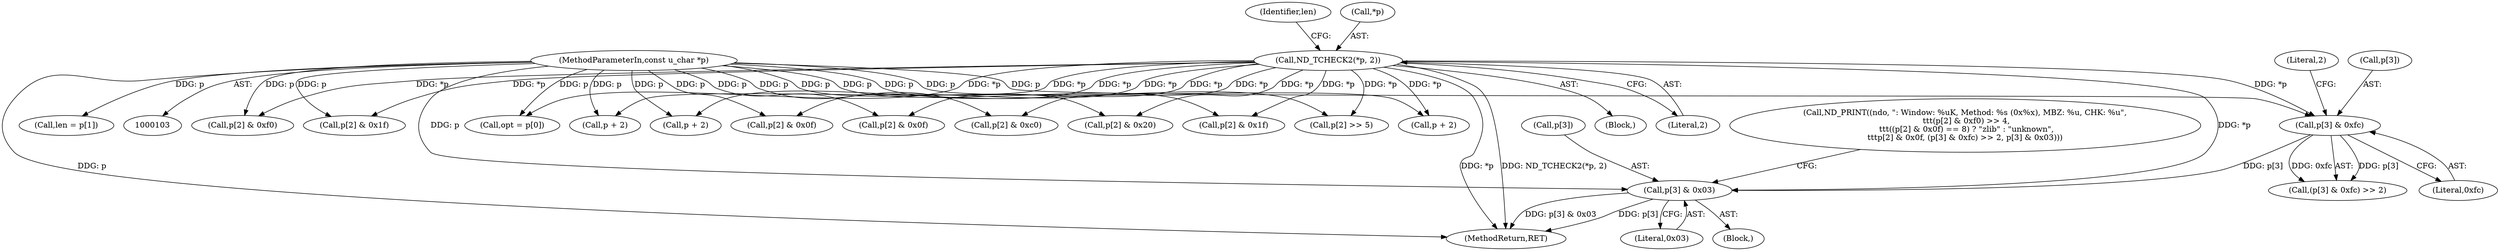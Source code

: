 digraph "0_tcpdump_7029d15f148ef24bb7c6668bc640f5470d085e5a_0@array" {
"1000313" [label="(Call,p[3] & 0x03)"];
"1000307" [label="(Call,p[3] & 0xfc)"];
"1000105" [label="(MethodParameterIn,const u_char *p)"];
"1000116" [label="(Call,ND_TCHECK2(*p, 2))"];
"1000221" [label="(Call,p + 2)"];
"1000313" [label="(Call,p[3] & 0x03)"];
"1000317" [label="(Literal,0x03)"];
"1000311" [label="(Literal,0xfc)"];
"1000291" [label="(Call,p[2] & 0x0f)"];
"1000307" [label="(Call,p[3] & 0xfc)"];
"1000240" [label="(Call,p[2] & 0x20)"];
"1000312" [label="(Literal,2)"];
"1000314" [label="(Call,p[3])"];
"1000282" [label="(Call,p[2] & 0xf0)"];
"1000201" [label="(Call,p[2] & 0x1f)"];
"1000375" [label="(MethodReturn,RET)"];
"1000116" [label="(Call,ND_TCHECK2(*p, 2))"];
"1000125" [label="(Call,opt = p[0])"];
"1000107" [label="(Block,)"];
"1000105" [label="(MethodParameterIn,const u_char *p)"];
"1000121" [label="(Identifier,len)"];
"1000120" [label="(Call,len = p[1])"];
"1000308" [label="(Call,p[3])"];
"1000186" [label="(Call,p + 2)"];
"1000117" [label="(Call,*p)"];
"1000305" [label="(Block,)"];
"1000306" [label="(Call,(p[3] & 0xfc) >> 2)"];
"1000300" [label="(Call,p[2] & 0x0f)"];
"1000232" [label="(Call,p[2] & 0xc0)"];
"1000119" [label="(Literal,2)"];
"1000248" [label="(Call,p[2] & 0x1f)"];
"1000275" [label="(Call,ND_PRINT((ndo, \": Window: %uK, Method: %s (0x%x), MBZ: %u, CHK: %u\",\n \t\t\t(p[2] & 0xf0) >> 4,\n \t\t\t((p[2] & 0x0f) == 8) ? \"zlib\" : \"unknown\",\n\t\t\tp[2] & 0x0f, (p[3] & 0xfc) >> 2, p[3] & 0x03)))"];
"1000196" [label="(Call,p[2] >> 5)"];
"1000271" [label="(Call,p + 2)"];
"1000313" -> "1000305"  [label="AST: "];
"1000313" -> "1000317"  [label="CFG: "];
"1000314" -> "1000313"  [label="AST: "];
"1000317" -> "1000313"  [label="AST: "];
"1000275" -> "1000313"  [label="CFG: "];
"1000313" -> "1000375"  [label="DDG: p[3] & 0x03"];
"1000313" -> "1000375"  [label="DDG: p[3]"];
"1000307" -> "1000313"  [label="DDG: p[3]"];
"1000105" -> "1000313"  [label="DDG: p"];
"1000116" -> "1000313"  [label="DDG: *p"];
"1000307" -> "1000306"  [label="AST: "];
"1000307" -> "1000311"  [label="CFG: "];
"1000308" -> "1000307"  [label="AST: "];
"1000311" -> "1000307"  [label="AST: "];
"1000312" -> "1000307"  [label="CFG: "];
"1000307" -> "1000306"  [label="DDG: p[3]"];
"1000307" -> "1000306"  [label="DDG: 0xfc"];
"1000105" -> "1000307"  [label="DDG: p"];
"1000116" -> "1000307"  [label="DDG: *p"];
"1000105" -> "1000103"  [label="AST: "];
"1000105" -> "1000375"  [label="DDG: p"];
"1000105" -> "1000120"  [label="DDG: p"];
"1000105" -> "1000125"  [label="DDG: p"];
"1000105" -> "1000186"  [label="DDG: p"];
"1000105" -> "1000196"  [label="DDG: p"];
"1000105" -> "1000201"  [label="DDG: p"];
"1000105" -> "1000221"  [label="DDG: p"];
"1000105" -> "1000232"  [label="DDG: p"];
"1000105" -> "1000240"  [label="DDG: p"];
"1000105" -> "1000248"  [label="DDG: p"];
"1000105" -> "1000271"  [label="DDG: p"];
"1000105" -> "1000282"  [label="DDG: p"];
"1000105" -> "1000291"  [label="DDG: p"];
"1000105" -> "1000300"  [label="DDG: p"];
"1000116" -> "1000107"  [label="AST: "];
"1000116" -> "1000119"  [label="CFG: "];
"1000117" -> "1000116"  [label="AST: "];
"1000119" -> "1000116"  [label="AST: "];
"1000121" -> "1000116"  [label="CFG: "];
"1000116" -> "1000375"  [label="DDG: *p"];
"1000116" -> "1000375"  [label="DDG: ND_TCHECK2(*p, 2)"];
"1000116" -> "1000125"  [label="DDG: *p"];
"1000116" -> "1000186"  [label="DDG: *p"];
"1000116" -> "1000196"  [label="DDG: *p"];
"1000116" -> "1000201"  [label="DDG: *p"];
"1000116" -> "1000221"  [label="DDG: *p"];
"1000116" -> "1000232"  [label="DDG: *p"];
"1000116" -> "1000240"  [label="DDG: *p"];
"1000116" -> "1000248"  [label="DDG: *p"];
"1000116" -> "1000271"  [label="DDG: *p"];
"1000116" -> "1000282"  [label="DDG: *p"];
"1000116" -> "1000291"  [label="DDG: *p"];
"1000116" -> "1000300"  [label="DDG: *p"];
}
